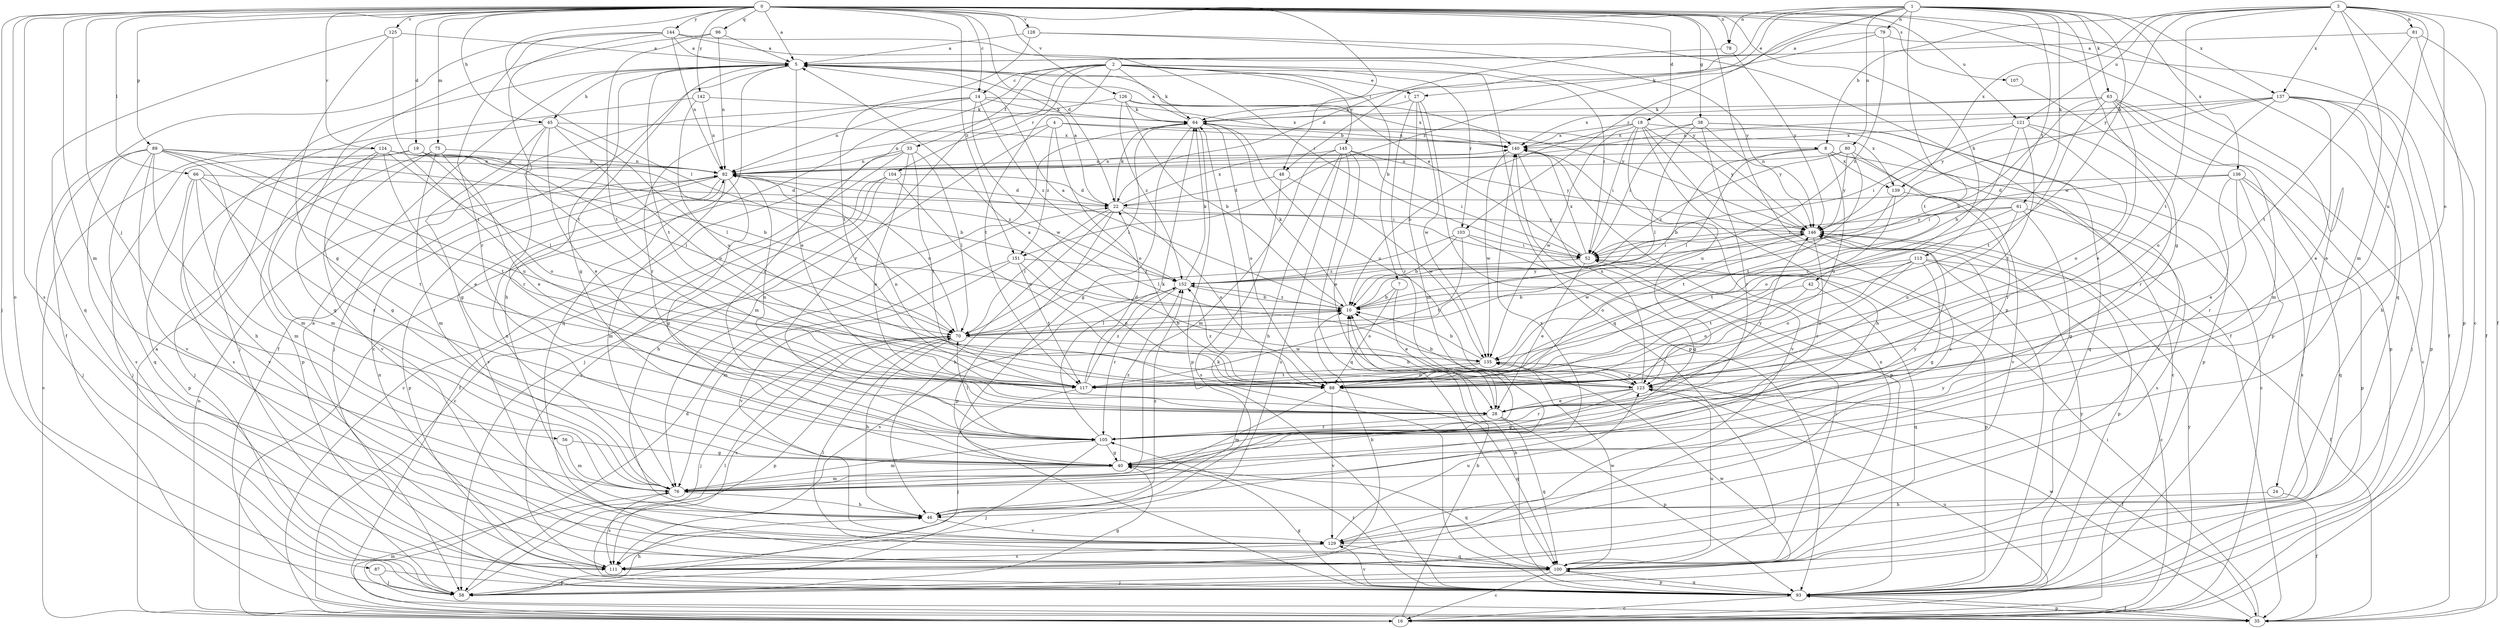strict digraph  {
0;
1;
2;
3;
4;
5;
7;
8;
10;
14;
16;
18;
19;
22;
24;
27;
28;
33;
35;
38;
40;
42;
45;
46;
48;
52;
56;
58;
61;
63;
64;
66;
70;
75;
76;
78;
79;
80;
81;
82;
87;
88;
89;
93;
96;
100;
103;
104;
105;
107;
111;
113;
117;
121;
123;
124;
125;
126;
128;
129;
135;
136;
137;
139;
140;
142;
144;
145;
146;
151;
152;
0 -> 5  [label=a];
0 -> 14  [label=c];
0 -> 18  [label=d];
0 -> 19  [label=d];
0 -> 22  [label=d];
0 -> 24  [label=e];
0 -> 38  [label=g];
0 -> 42  [label=h];
0 -> 45  [label=h];
0 -> 48  [label=i];
0 -> 56  [label=j];
0 -> 58  [label=j];
0 -> 66  [label=l];
0 -> 70  [label=l];
0 -> 75  [label=m];
0 -> 76  [label=m];
0 -> 78  [label=n];
0 -> 87  [label=o];
0 -> 89  [label=p];
0 -> 93  [label=p];
0 -> 96  [label=q];
0 -> 100  [label=q];
0 -> 107  [label=s];
0 -> 111  [label=s];
0 -> 121  [label=u];
0 -> 124  [label=v];
0 -> 125  [label=v];
0 -> 126  [label=v];
0 -> 128  [label=v];
0 -> 142  [label=y];
0 -> 144  [label=y];
0 -> 151  [label=z];
1 -> 27  [label=e];
1 -> 40  [label=g];
1 -> 48  [label=i];
1 -> 61  [label=k];
1 -> 63  [label=k];
1 -> 78  [label=n];
1 -> 79  [label=n];
1 -> 80  [label=n];
1 -> 103  [label=r];
1 -> 113  [label=t];
1 -> 117  [label=t];
1 -> 135  [label=w];
1 -> 136  [label=x];
1 -> 137  [label=x];
1 -> 151  [label=z];
2 -> 7  [label=b];
2 -> 14  [label=c];
2 -> 16  [label=c];
2 -> 33  [label=f];
2 -> 52  [label=i];
2 -> 64  [label=k];
2 -> 100  [label=q];
2 -> 103  [label=r];
2 -> 104  [label=r];
2 -> 105  [label=r];
2 -> 117  [label=t];
2 -> 145  [label=y];
3 -> 8  [label=b];
3 -> 16  [label=c];
3 -> 35  [label=f];
3 -> 76  [label=m];
3 -> 81  [label=n];
3 -> 88  [label=o];
3 -> 117  [label=t];
3 -> 121  [label=u];
3 -> 123  [label=u];
3 -> 137  [label=x];
3 -> 139  [label=x];
3 -> 146  [label=y];
4 -> 8  [label=b];
4 -> 58  [label=j];
4 -> 82  [label=n];
4 -> 88  [label=o];
4 -> 139  [label=x];
4 -> 151  [label=z];
5 -> 27  [label=e];
5 -> 28  [label=e];
5 -> 35  [label=f];
5 -> 40  [label=g];
5 -> 45  [label=h];
5 -> 46  [label=h];
5 -> 100  [label=q];
5 -> 117  [label=t];
7 -> 10  [label=b];
7 -> 28  [label=e];
7 -> 88  [label=o];
8 -> 10  [label=b];
8 -> 16  [label=c];
8 -> 70  [label=l];
8 -> 82  [label=n];
8 -> 123  [label=u];
8 -> 129  [label=v];
8 -> 139  [label=x];
10 -> 5  [label=a];
10 -> 64  [label=k];
10 -> 70  [label=l];
10 -> 146  [label=y];
10 -> 152  [label=z];
14 -> 58  [label=j];
14 -> 64  [label=k];
14 -> 82  [label=n];
14 -> 105  [label=r];
14 -> 135  [label=w];
14 -> 140  [label=x];
14 -> 152  [label=z];
16 -> 5  [label=a];
16 -> 10  [label=b];
16 -> 76  [label=m];
16 -> 82  [label=n];
16 -> 123  [label=u];
16 -> 146  [label=y];
18 -> 10  [label=b];
18 -> 16  [label=c];
18 -> 46  [label=h];
18 -> 52  [label=i];
18 -> 111  [label=s];
18 -> 123  [label=u];
18 -> 135  [label=w];
18 -> 140  [label=x];
18 -> 146  [label=y];
19 -> 58  [label=j];
19 -> 70  [label=l];
19 -> 82  [label=n];
19 -> 88  [label=o];
19 -> 111  [label=s];
22 -> 5  [label=a];
22 -> 46  [label=h];
22 -> 64  [label=k];
22 -> 70  [label=l];
22 -> 88  [label=o];
22 -> 93  [label=p];
22 -> 140  [label=x];
22 -> 146  [label=y];
24 -> 35  [label=f];
24 -> 46  [label=h];
27 -> 64  [label=k];
27 -> 76  [label=m];
27 -> 93  [label=p];
27 -> 105  [label=r];
27 -> 135  [label=w];
28 -> 10  [label=b];
28 -> 82  [label=n];
28 -> 93  [label=p];
28 -> 100  [label=q];
28 -> 105  [label=r];
28 -> 146  [label=y];
33 -> 16  [label=c];
33 -> 28  [label=e];
33 -> 35  [label=f];
33 -> 70  [label=l];
33 -> 82  [label=n];
33 -> 117  [label=t];
35 -> 22  [label=d];
35 -> 52  [label=i];
35 -> 93  [label=p];
35 -> 135  [label=w];
38 -> 52  [label=i];
38 -> 70  [label=l];
38 -> 93  [label=p];
38 -> 100  [label=q];
38 -> 105  [label=r];
38 -> 140  [label=x];
38 -> 146  [label=y];
40 -> 76  [label=m];
40 -> 100  [label=q];
40 -> 146  [label=y];
40 -> 152  [label=z];
42 -> 10  [label=b];
42 -> 88  [label=o];
42 -> 100  [label=q];
45 -> 28  [label=e];
45 -> 40  [label=g];
45 -> 70  [label=l];
45 -> 88  [label=o];
45 -> 93  [label=p];
45 -> 105  [label=r];
45 -> 140  [label=x];
46 -> 129  [label=v];
46 -> 152  [label=z];
48 -> 22  [label=d];
48 -> 111  [label=s];
48 -> 135  [label=w];
52 -> 5  [label=a];
52 -> 28  [label=e];
52 -> 93  [label=p];
52 -> 140  [label=x];
52 -> 152  [label=z];
56 -> 40  [label=g];
56 -> 76  [label=m];
58 -> 40  [label=g];
58 -> 46  [label=h];
58 -> 70  [label=l];
58 -> 135  [label=w];
61 -> 40  [label=g];
61 -> 52  [label=i];
61 -> 111  [label=s];
61 -> 117  [label=t];
61 -> 123  [label=u];
61 -> 146  [label=y];
63 -> 10  [label=b];
63 -> 16  [label=c];
63 -> 28  [label=e];
63 -> 64  [label=k];
63 -> 76  [label=m];
63 -> 93  [label=p];
63 -> 117  [label=t];
63 -> 140  [label=x];
64 -> 5  [label=a];
64 -> 40  [label=g];
64 -> 70  [label=l];
64 -> 76  [label=m];
64 -> 88  [label=o];
64 -> 93  [label=p];
64 -> 123  [label=u];
64 -> 140  [label=x];
66 -> 22  [label=d];
66 -> 76  [label=m];
66 -> 93  [label=p];
66 -> 105  [label=r];
66 -> 117  [label=t];
66 -> 129  [label=v];
70 -> 10  [label=b];
70 -> 46  [label=h];
70 -> 58  [label=j];
70 -> 82  [label=n];
70 -> 93  [label=p];
70 -> 111  [label=s];
70 -> 135  [label=w];
75 -> 28  [label=e];
75 -> 58  [label=j];
75 -> 76  [label=m];
75 -> 82  [label=n];
75 -> 129  [label=v];
76 -> 46  [label=h];
76 -> 82  [label=n];
76 -> 111  [label=s];
76 -> 140  [label=x];
78 -> 22  [label=d];
78 -> 146  [label=y];
79 -> 5  [label=a];
79 -> 35  [label=f];
79 -> 64  [label=k];
79 -> 152  [label=z];
80 -> 82  [label=n];
80 -> 105  [label=r];
80 -> 117  [label=t];
80 -> 146  [label=y];
80 -> 152  [label=z];
81 -> 5  [label=a];
81 -> 35  [label=f];
81 -> 93  [label=p];
81 -> 117  [label=t];
82 -> 22  [label=d];
82 -> 40  [label=g];
82 -> 52  [label=i];
82 -> 76  [label=m];
82 -> 93  [label=p];
82 -> 129  [label=v];
87 -> 58  [label=j];
87 -> 93  [label=p];
88 -> 76  [label=m];
88 -> 82  [label=n];
88 -> 100  [label=q];
88 -> 129  [label=v];
88 -> 152  [label=z];
89 -> 10  [label=b];
89 -> 46  [label=h];
89 -> 58  [label=j];
89 -> 76  [label=m];
89 -> 82  [label=n];
89 -> 100  [label=q];
89 -> 111  [label=s];
89 -> 117  [label=t];
89 -> 123  [label=u];
89 -> 129  [label=v];
93 -> 10  [label=b];
93 -> 16  [label=c];
93 -> 35  [label=f];
93 -> 40  [label=g];
93 -> 64  [label=k];
93 -> 100  [label=q];
93 -> 105  [label=r];
93 -> 129  [label=v];
93 -> 146  [label=y];
96 -> 5  [label=a];
96 -> 82  [label=n];
96 -> 100  [label=q];
96 -> 117  [label=t];
100 -> 16  [label=c];
100 -> 52  [label=i];
100 -> 58  [label=j];
100 -> 70  [label=l];
100 -> 93  [label=p];
100 -> 123  [label=u];
100 -> 135  [label=w];
100 -> 140  [label=x];
103 -> 10  [label=b];
103 -> 40  [label=g];
103 -> 52  [label=i];
103 -> 70  [label=l];
103 -> 117  [label=t];
104 -> 16  [label=c];
104 -> 22  [label=d];
104 -> 46  [label=h];
104 -> 88  [label=o];
104 -> 111  [label=s];
105 -> 40  [label=g];
105 -> 58  [label=j];
105 -> 64  [label=k];
105 -> 70  [label=l];
105 -> 76  [label=m];
107 -> 93  [label=p];
111 -> 5  [label=a];
111 -> 10  [label=b];
111 -> 82  [label=n];
113 -> 16  [label=c];
113 -> 35  [label=f];
113 -> 40  [label=g];
113 -> 88  [label=o];
113 -> 117  [label=t];
113 -> 123  [label=u];
113 -> 152  [label=z];
117 -> 22  [label=d];
117 -> 58  [label=j];
117 -> 152  [label=z];
121 -> 10  [label=b];
121 -> 52  [label=i];
121 -> 88  [label=o];
121 -> 105  [label=r];
121 -> 117  [label=t];
121 -> 140  [label=x];
123 -> 5  [label=a];
123 -> 10  [label=b];
123 -> 28  [label=e];
123 -> 35  [label=f];
123 -> 40  [label=g];
123 -> 105  [label=r];
123 -> 140  [label=x];
124 -> 10  [label=b];
124 -> 16  [label=c];
124 -> 28  [label=e];
124 -> 40  [label=g];
124 -> 70  [label=l];
124 -> 76  [label=m];
124 -> 82  [label=n];
124 -> 152  [label=z];
125 -> 5  [label=a];
125 -> 40  [label=g];
125 -> 100  [label=q];
125 -> 117  [label=t];
126 -> 10  [label=b];
126 -> 64  [label=k];
126 -> 105  [label=r];
126 -> 140  [label=x];
126 -> 146  [label=y];
126 -> 152  [label=z];
128 -> 5  [label=a];
128 -> 35  [label=f];
128 -> 117  [label=t];
128 -> 146  [label=y];
129 -> 100  [label=q];
129 -> 111  [label=s];
129 -> 123  [label=u];
129 -> 146  [label=y];
135 -> 10  [label=b];
135 -> 88  [label=o];
135 -> 117  [label=t];
135 -> 123  [label=u];
136 -> 22  [label=d];
136 -> 28  [label=e];
136 -> 52  [label=i];
136 -> 93  [label=p];
136 -> 100  [label=q];
136 -> 105  [label=r];
136 -> 111  [label=s];
137 -> 28  [label=e];
137 -> 46  [label=h];
137 -> 58  [label=j];
137 -> 64  [label=k];
137 -> 82  [label=n];
137 -> 88  [label=o];
137 -> 93  [label=p];
137 -> 146  [label=y];
139 -> 88  [label=o];
139 -> 117  [label=t];
139 -> 129  [label=v];
140 -> 82  [label=n];
140 -> 93  [label=p];
140 -> 129  [label=v];
140 -> 135  [label=w];
142 -> 58  [label=j];
142 -> 64  [label=k];
142 -> 82  [label=n];
142 -> 123  [label=u];
144 -> 5  [label=a];
144 -> 35  [label=f];
144 -> 52  [label=i];
144 -> 82  [label=n];
144 -> 105  [label=r];
144 -> 117  [label=t];
144 -> 146  [label=y];
145 -> 28  [label=e];
145 -> 46  [label=h];
145 -> 52  [label=i];
145 -> 76  [label=m];
145 -> 82  [label=n];
145 -> 100  [label=q];
145 -> 111  [label=s];
145 -> 146  [label=y];
146 -> 52  [label=i];
146 -> 88  [label=o];
146 -> 93  [label=p];
146 -> 105  [label=r];
146 -> 135  [label=w];
151 -> 76  [label=m];
151 -> 88  [label=o];
151 -> 117  [label=t];
151 -> 129  [label=v];
151 -> 152  [label=z];
152 -> 10  [label=b];
152 -> 64  [label=k];
152 -> 105  [label=r];
152 -> 111  [label=s];
}

